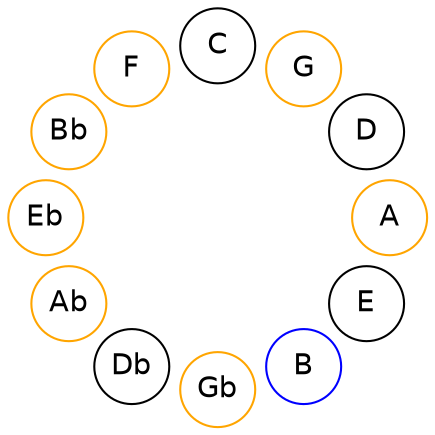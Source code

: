 
graph {

layout = circo;
mindist = .1

node [shape = circle, fontname = Helvetica, margin = 0]
edge [style=invis]

subgraph 1 {
	E -- B -- Gb -- Db -- Ab -- Eb -- Bb -- F -- C -- G -- D -- A -- E
}

B [color=blue];
Gb [color=orange];
Ab [color=orange];
Eb [color=orange];
Bb [color=orange];
F [color=orange];
G [color=orange];
A [color=orange];
}
